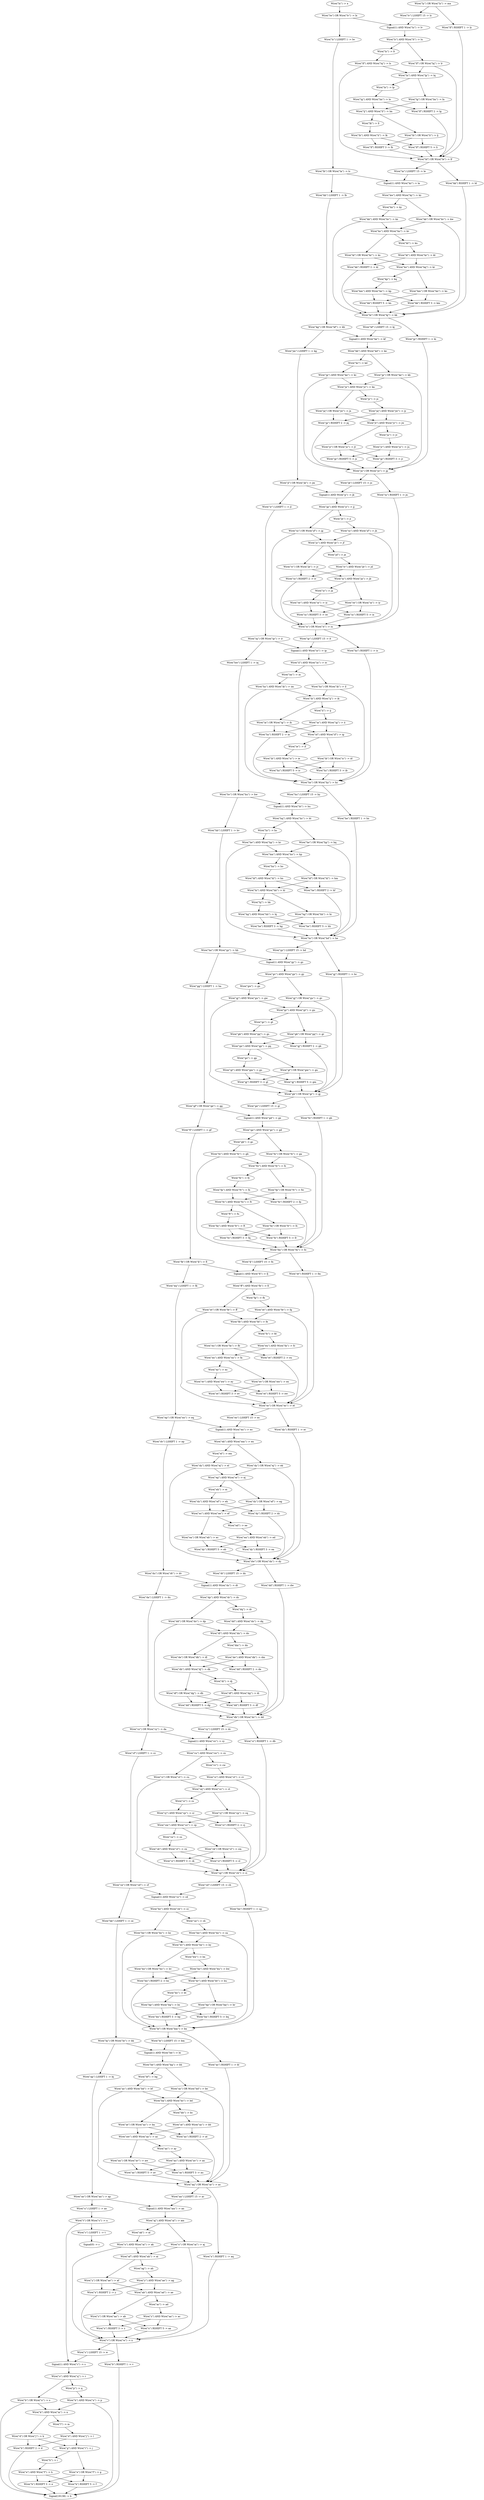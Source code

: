 digraph Board {
    Nfy[label="Wire(\"fx\") -> fy"];
    Nau[label="Wire(\"as\") RSHIFT 3 -> au"];
    Nlf[label="Wire(\"ld\") OR Wire(\"le\") -> lf"];
    Ny[label="Wire(\"x\") RSHIFT 2 -> y"];
    Nko[label="Wire(\"km\") OR Wire(\"kn\") -> ko"];
    Nw[label="Wire(\"s\") LSHIFT 15 -> w"];
    Ndk[label="Wire(\"dh\") AND Wire(\"dj\") -> dk"];
    Nkl[label="Wire(\"kk\") RSHIFT 2 -> kl"];
    Nlw[label="Wire(\"lc\") LSHIFT 1 -> lw"];
    Nct[label="Wire(\"cq\") AND Wire(\"cs\") -> ct"];
    Nfv[label="Wire(\"fs\") AND Wire(\"fu\") -> fv"];
    Nir[label="Wire(\"iq\") OR Wire(\"ip\") -> ir"];
    Nff[label="Wire(\"et\") OR Wire(\"fe\") -> ff"];
    Nd[label="Wire(\"b\") RSHIFT 2 -> d"];
    Nma[label="Wire(\"ly\") OR Wire(\"lz\") -> ma"];
    Np[label="Wire(\"b\") AND Wire(\"n\") -> p"];
    Ndf[label="Wire(\"dd\") RSHIFT 3 -> df"];
    Nhw[label="Wire(\"hv\") OR Wire(\"hu\") -> hw"];
    Nc[label="Signal(0) -> c"];
    Ncs[label="Wire(\"cr\") -> cs"];
    New[label="Wire(\"et\") RSHIFT 5 -> ew"];
    Ncm[label="Wire(\"ck\") OR Wire(\"cl\") -> cm"];
    Nhb[label="Wire(\"ha\") OR Wire(\"gz\") -> hb"];
    Nez[label="Wire(\"ey\") -> ez"];
    Nfs[label="Wire(\"fq\") OR Wire(\"fr\") -> fs"];
    Ngy[label="Wire(\"gv\") AND Wire(\"gx\") -> gy"];
    Ng[label="Wire(\"e\") OR Wire(\"f\") -> g"];
    Njj[label="Wire(\"jg\") AND Wire(\"ji\") -> jj"];
    Nll[label="Wire(\"lk\") -> ll"];
    Ndz[label="Wire(\"dy\") RSHIFT 2 -> dz"];
    Nai[label="Wire(\"af\") AND Wire(\"ah\") -> ai"];
    Nz[label="Wire(\"x\") RSHIFT 3 -> z"];
    Nbj[label="Wire(\"ap\") LSHIFT 1 -> bj"];
    Njf[label="Wire(\"jc\") AND Wire(\"je\") -> jf"];
    Nlq[label="Wire(\"ln\") AND Wire(\"lp\") -> lq"];
    Njq[label="Wire(\"jp\") RSHIFT 2 -> jq"];
    Nld[label="Wire(\"kk\") RSHIFT 1 -> ld"];
    Nbt[label="Wire(\"bs\") -> bt"];
    Nig[label="Wire(\"id\") AND Wire(\"if\") -> ig"];
    Nkt[label="Wire(\"kl\") AND Wire(\"kr\") -> kt"];
    Niv[label="Wire(\"iu\") RSHIFT 2 -> iv"];
    Ncg[label="Wire(\"bn\") RSHIFT 1 -> cg"];
    Ndy[label="Wire(\"dw\") OR Wire(\"dx\") -> dy"];
    Nkx[label="Wire(\"kk\") AND Wire(\"kv\") -> kx"];
    Naq[label="Wire(\"x\") RSHIFT 1 -> aq"];
    Njb[label="Wire(\"iy\") AND Wire(\"ja\") -> jb"];
    Nad[label="Wire(\"ac\") -> ad"];
    Njr[label="Wire(\"jp\") RSHIFT 3 -> jr"];
    Nfe[label="Wire(\"fb\") AND Wire(\"fd\") -> fe"];
    Ndr[label="Wire(\"dq\") -> dr"];
    Ngm[label="Wire(\"gj\") RSHIFT 5 -> gm"];
    Nx[label="Wire(\"v\") OR Wire(\"w\") -> x"];
    Nfw[label="Wire(\"fp\") OR Wire(\"fv\") -> fw"];
    Nam[label="Wire(\"aj\") AND Wire(\"al\") -> am"];
    Nhp[label="Wire(\"hm\") AND Wire(\"ho\") -> hp"];
    Ncy[label="Signal(1) AND Wire(\"cx\") -> cy"];
    Nho[label="Wire(\"hn\") -> ho"];
    Ngn[label="Wire(\"gl\") OR Wire(\"gm\") -> gn"];
    Neq[label="Wire(\"ep\") OR Wire(\"eo\") -> eq"];
    Neg[label="Wire(\"dz\") OR Wire(\"ef\") -> eg"];
    Nis[label="Wire(\"hz\") RSHIFT 1 -> is"];
    Nhy[label="Wire(\"hu\") LSHIFT 15 -> hy"];
    Nfd[label="Wire(\"fc\") -> fd"];
    Nli[label="Wire(\"lf\") RSHIFT 5 -> li"];
    Nas[label="Wire(\"aq\") OR Wire(\"ar\") -> as"];
    Nhr[label="Wire(\"he\") AND Wire(\"hp\") -> hr"];
    Ndw[label="Wire(\"dd\") RSHIFT 1 -> dw"];
    Nii[label="Wire(\"ia\") AND Wire(\"ig\") -> ii"];
    Nev[label="Wire(\"et\") RSHIFT 3 -> ev"];
    Nan[label="Signal(1) AND Wire(\"am\") -> an"];
    Ngd[label="Wire(\"ga\") AND Wire(\"gc\") -> gd"];
    Ngr[label="Wire(\"gk\") OR Wire(\"gq\") -> gr"];
    Nka[label="Wire(\"jx\") AND Wire(\"jz\") -> ka"];
    Nal[label="Wire(\"ak\") -> al"];
    Ngl[label="Wire(\"gj\") RSHIFT 3 -> gl"];
    Nim[label="Wire(\"hz\") AND Wire(\"ik\") -> im"];
    Nhx[label="Wire(\"he\") RSHIFT 1 -> hx"];
    Nky[label="Wire(\"kx\") -> ky"];
    Nks[label="Wire(\"kl\") OR Wire(\"kr\") -> ks"];
    Nbb[label="Wire(\"at\") AND Wire(\"az\") -> bb"];
    Nk[label="Wire(\"d\") OR Wire(\"j\") -> k"];
    Ncc[label="Wire(\"bz\") AND Wire(\"cb\") -> cc"];
    Nhh[label="Wire(\"he\") RSHIFT 5 -> hh"];
    Naa[label="Wire(\"x\") RSHIFT 5 -> aa"];
    Ngh[label="Wire(\"fo\") RSHIFT 1 -> gh"];
    Njv[label="Wire(\"ju\") -> jv"];
    Ngb[label="Wire(\"fo\") AND Wire(\"fz\") -> gb"];
    Nem[label="Wire(\"el\") -> em"];
    Nkg[label="Wire(\"jm\") LSHIFT 1 -> kg"];
    Nbx[label="Wire(\"bw\") -> bx"];
    Nia[label="Wire(\"hz\") RSHIFT 2 -> ia"];
    Ngs[label="Wire(\"gk\") AND Wire(\"gq\") -> gs"];
    Ned[label="Wire(\"ea\") AND Wire(\"eb\") -> ed"];
    Nej[label="Wire(\"eg\") AND Wire(\"ei\") -> ej"];
    Ngo[label="Wire(\"gl\") AND Wire(\"gm\") -> go"];
    Nei[label="Wire(\"eh\") -> ei"];
    Nhz[label="Wire(\"hx\") OR Wire(\"hy\") -> hz"];
    Nhi[label="Wire(\"hg\") OR Wire(\"hh\") -> hi"];
    Ngx[label="Wire(\"gw\") -> gx"];
    Ngw[label="Wire(\"gj\") AND Wire(\"gu\") -> gw"];
    Njw[label="Wire(\"jt\") AND Wire(\"jv\") -> jw"];
    Nip[label="Signal(1) AND Wire(\"io\") -> ip"];
    Ngc[label="Wire(\"gb\") -> gc"];
    Nit[label="Wire(\"ip\") LSHIFT 15 -> it"];
    Nid[label="Wire(\"ib\") OR Wire(\"ic\") -> id"];
    Nif[label="Wire(\"ie\") -> if"];
    Nie[label="Wire(\"ib\") AND Wire(\"ic\") -> ie"];
    Nfg[label="Wire(\"et\") AND Wire(\"fe\") -> fg"];
    Nf[label="Wire(\"b\") RSHIFT 5 -> f"];
    Nke[label="Wire(\"kb\") AND Wire(\"kd\") -> ke"];
    Nby[label="Wire(\"bv\") AND Wire(\"bx\") -> by"];
    Nlt[label="Wire(\"ls\") -> lt"];
    Nkq[label="Wire(\"kp\") -> kq"];
    Nfr[label="Wire(\"fo\") RSHIFT 5 -> fr"];
    Ndu[label="Wire(\"da\") LSHIFT 1 -> du"];
    Ngv[label="Wire(\"gj\") OR Wire(\"gu\") -> gv"];
    Nhk[label="Wire(\"hj\") -> hk"];
    Ndo[label="Wire(\"dl\") AND Wire(\"dn\") -> do"];
    Nlj[label="Wire(\"lh\") OR Wire(\"li\") -> lj"];
    Nhs[label="Wire(\"hr\") -> hs"];
    Njl[label="Wire(\"ir\") LSHIFT 1 -> jl"];
    Nlh[label="Wire(\"lf\") RSHIFT 3 -> lh"];
    Nlv[label="Signal(1) AND Wire(\"lu\") -> lv"];
    Nag[label="Wire(\"y\") AND Wire(\"ae\") -> ag"];
    Nb[label="Signal(19138) -> b"];
    Nlb[label="Wire(\"kh\") LSHIFT 1 -> lb"];
    Nge[label="Signal(1) AND Wire(\"gd\") -> ge"];
    Ndi[label="Wire(\"df\") AND Wire(\"dg\") -> di"];
    Ncz[label="Wire(\"cf\") LSHIFT 1 -> cz"];
    Nax[label="Wire(\"au\") AND Wire(\"av\") -> ax"];
    Nls[label="Wire(\"lf\") AND Wire(\"lq\") -> ls"];
    Niy[label="Wire(\"iw\") OR Wire(\"ix\") -> iy"];
    Ngp[label="Wire(\"go\") -> gp"];
    Nda[label="Wire(\"cz\") OR Wire(\"cy\") -> da"];
    Ncl[label="Wire(\"ci\") RSHIFT 5 -> cl"];
    Nl[label="Wire(\"d\") AND Wire(\"j\") -> l"];
    Nex[label="Wire(\"ev\") OR Wire(\"ew\") -> ex"];
    Ncx[label="Wire(\"cu\") AND Wire(\"cw\") -> cx"];
    Nkh[label="Wire(\"kg\") OR Wire(\"kf\") -> kh"];
    Nab[label="Wire(\"z\") OR Wire(\"aa\") -> ab"];
    Ndg[label="Wire(\"dd\") RSHIFT 5 -> dg"];
    Nib[label="Wire(\"hz\") RSHIFT 3 -> ib"];
    Nfc[label="Wire(\"eu\") AND Wire(\"fa\") -> fc"];
    Nce[label="Wire(\"bk\") LSHIFT 1 -> ce"];
    Ndj[label="Wire(\"di\") -> dj"];
    Nga[label="Wire(\"fo\") OR Wire(\"fz\") -> ga"];
    Nju[label="Wire(\"jr\") AND Wire(\"js\") -> ju"];
    Nfi[label="Wire(\"ff\") AND Wire(\"fh\") -> fi"];
    Nft[label="Wire(\"fq\") AND Wire(\"fr\") -> ft"];
    Ngq[label="Wire(\"gn\") AND Wire(\"gp\") -> gq"];
    Nbv[label="Wire(\"bo\") OR Wire(\"bu\") -> bv"];
    Nln[label="Wire(\"lg\") OR Wire(\"lm\") -> ln"];
    Neh[label="Wire(\"dz\") AND Wire(\"ef\") -> eh"];
    Nkm[label="Wire(\"kk\") RSHIFT 3 -> km"];
    Neu[label="Wire(\"et\") RSHIFT 2 -> eu"];
    Ndn[label="Wire(\"dm\") -> dn"];
    Nhd[label="Wire(\"gz\") LSHIFT 15 -> hd"];
    Nbd[label="Wire(\"ba\") AND Wire(\"bc\") -> bd"];
    Nla[label="Signal(1) AND Wire(\"kz\") -> la"];
    Nes[label="Wire(\"eo\") LSHIFT 15 -> es"];
    Ndh[label="Wire(\"df\") OR Wire(\"dg\") -> dh"];
    Nbk[label="Wire(\"bj\") OR Wire(\"bi\") -> bk"];
    Nix[label="Wire(\"iu\") RSHIFT 5 -> ix"];
    Nhl[label="Wire(\"hi\") AND Wire(\"hk\") -> hl"];
    Nfh[label="Wire(\"fg\") -> fh"];
    Nhc[label="Wire(\"gj\") RSHIFT 1 -> hc"];
    Nbp[label="Wire(\"bn\") RSHIFT 3 -> bp"];
    Nik[label="Wire(\"ih\") AND Wire(\"ij\") -> ik"];
    Ngi[label="Wire(\"ge\") LSHIFT 15 -> gi"];
    Nkp[label="Wire(\"km\") AND Wire(\"kn\") -> kp"];
    Nhg[label="Wire(\"he\") RSHIFT 3 -> hg"];
    Nee[label="Wire(\"ed\") -> ee"];
    Nav[label="Wire(\"as\") RSHIFT 5 -> av"];
    Nj[label="Wire(\"g\") AND Wire(\"i\") -> j"];
    Nlx[label="Wire(\"lw\") OR Wire(\"lv\") -> lx"];
    Ndp[label="Wire(\"dd\") OR Wire(\"do\") -> dp"];
    Nhf[label="Wire(\"he\") RSHIFT 2 -> hf"];
    Nlr[label="Wire(\"lf\") OR Wire(\"lq\") -> lr"];
    No[label="Wire(\"b\") OR Wire(\"n\") -> o"];
    Nku[label="Wire(\"kt\") -> ku"];
    Nel[label="Wire(\"dy\") AND Wire(\"ej\") -> el"];
    Ngu[label="Wire(\"gr\") AND Wire(\"gt\") -> gu"];
    Ndx[label="Wire(\"dt\") LSHIFT 15 -> dx"];
    Nkz[label="Wire(\"kw\") AND Wire(\"ky\") -> kz"];
    Nar[label="Wire(\"an\") LSHIFT 15 -> ar"];
    Nio[label="Wire(\"il\") AND Wire(\"in\") -> io"];
    Nih[label="Wire(\"ia\") OR Wire(\"ig\") -> ih"];
    Ncj[label="Wire(\"ci\") RSHIFT 2 -> cj"];
    Nfm[label="Wire(\"et\") RSHIFT 1 -> fm"];
    Nkk[label="Wire(\"ki\") OR Wire(\"kj\") -> kk"];
    Nm[label="Wire(\"l\") -> m"];
    Nhm[label="Wire(\"hf\") OR Wire(\"hl\") -> hm"];
    Ncq[label="Wire(\"cj\") OR Wire(\"cp\") -> cq"];
    Ncp[label="Wire(\"cm\") AND Wire(\"co\") -> cp"];
    Ne[label="Wire(\"b\") RSHIFT 3 -> e"];
    Ndc[label="Wire(\"cy\") LSHIFT 15 -> dc"];
    Njk[label="Signal(1) AND Wire(\"jj\") -> jk"];
    Nbf[label="Wire(\"as\") AND Wire(\"bd\") -> bf"];
    Niu[label="Wire(\"is\") OR Wire(\"it\") -> iu"];
    Naj[label="Wire(\"x\") OR Wire(\"ai\") -> aj"];
    Nh[label="Wire(\"e\") AND Wire(\"f\") -> h"];
    Nek[label="Wire(\"dy\") OR Wire(\"ej\") -> ek"];
    Nfn[label="Wire(\"fj\") LSHIFT 15 -> fn"];
    Ndt[label="Signal(1) AND Wire(\"ds\") -> dt"];
    Nfl[label="Wire(\"fk\") OR Wire(\"fj\") -> fl"];
    Nao[label="Wire(\"u\") LSHIFT 1 -> ao"];
    Nci[label="Wire(\"cg\") OR Wire(\"ch\") -> ci"];
    Ncb[label="Wire(\"ca\") -> cb"];
    Njn[label="Wire(\"iu\") RSHIFT 1 -> jn"];
    Nkd[label="Wire(\"kc\") -> kd"];
    Nbz[label="Wire(\"bn\") OR Wire(\"by\") -> bz"];
    Nbc[label="Wire(\"bb\") -> bc"];
    Ndv[label="Wire(\"du\") OR Wire(\"dt\") -> dv"];
    Ncu[label="Wire(\"ci\") OR Wire(\"ct\") -> cu"];
    Nht[label="Wire(\"hq\") AND Wire(\"hs\") -> ht"];
    Njp[label="Wire(\"jn\") OR Wire(\"jo\") -> jp"];
    Nbs[label="Wire(\"bp\") AND Wire(\"bq\") -> bs"];
    Nbm[label="Wire(\"bi\") LSHIFT 15 -> bm"];
    Ncr[label="Wire(\"cj\") AND Wire(\"cp\") -> cr"];
    Nco[label="Wire(\"cn\") -> co"];
    Nlk[label="Wire(\"lh\") AND Wire(\"li\") -> lk"];
    Nhj[label="Wire(\"hg\") AND Wire(\"hh\") -> hj"];
    Nkc[label="Wire(\"jp\") AND Wire(\"ka\") -> kc"];
    Nlo[label="Wire(\"lg\") AND Wire(\"lm\") -> lo"];
    Njs[label="Wire(\"jp\") RSHIFT 5 -> js"];
    Njy[label="Wire(\"jq\") AND Wire(\"jw\") -> jy"];
    Nay[label="Wire(\"ax\") -> ay"];
    Nbu[label="Wire(\"br\") AND Wire(\"bt\") -> bu"];
    Ni[label="Wire(\"h\") -> i"];
    Nak[label="Wire(\"x\") AND Wire(\"ai\") -> ak"];
    Njm[label="Wire(\"jl\") OR Wire(\"jk\") -> jm"];
    Nbw[label="Wire(\"bo\") AND Wire(\"bu\") -> bw"];
    Net[label="Wire(\"er\") OR Wire(\"es\") -> et"];
    Nja[label="Wire(\"iz\") -> ja"];
    Nbq[label="Wire(\"bn\") RSHIFT 5 -> bq"];
    Nap[label="Wire(\"ao\") OR Wire(\"an\") -> ap"];
    Nkw[label="Wire(\"kk\") OR Wire(\"kv\") -> kw"];
    Ney[label="Wire(\"ev\") AND Wire(\"ew\") -> ey"];
    Ncw[label="Wire(\"cv\") -> cw"];
    Nbg[label="Wire(\"bf\") -> bg"];
    Niw[label="Wire(\"iu\") RSHIFT 3 -> iw"];
    Nu[label="Wire(\"t\") OR Wire(\"s\") -> u"];
    Ns[label="Signal(1) AND Wire(\"r\") -> s"];
    Ngj[label="Wire(\"gh\") OR Wire(\"gi\") -> gj"];
    Nr[label="Wire(\"o\") AND Wire(\"q\") -> r"];
    Nhq[label="Wire(\"he\") OR Wire(\"hp\") -> hq"];
    Ner[label="Wire(\"dy\") RSHIFT 1 -> er"];
    Nkb[label="Wire(\"jp\") OR Wire(\"ka\") -> kb"];
    Nfk[label="Wire(\"eq\") LSHIFT 1 -> fk"];
    Nbr[label="Wire(\"bp\") OR Wire(\"bq\") -> br"];
    Njg[label="Wire(\"iu\") OR Wire(\"jf\") -> jg"];
    Nlu[label="Wire(\"lr\") AND Wire(\"lt\") -> lu"];
    Nfj[label="Signal(1) AND Wire(\"fi\") -> fj"];
    Nlg[label="Wire(\"lf\") RSHIFT 2 -> lg"];
    Neo[label="Signal(1) AND Wire(\"en\") -> eo"];
    Nfx[label="Wire(\"fp\") AND Wire(\"fv\") -> fx"];
    Niq[label="Wire(\"hw\") LSHIFT 1 -> iq"];
    Ngz[label="Signal(1) AND Wire(\"gy\") -> gz"];
    Nly[label="Wire(\"lf\") RSHIFT 1 -> ly"];
    Nle[label="Wire(\"la\") LSHIFT 15 -> le"];
    Nn[label="Wire(\"k\") AND Wire(\"m\") -> n"];
    Na[label="Wire(\"lx\") -> a"];
    Nij[label="Wire(\"ii\") -> ij"];
    Nch[label="Wire(\"cd\") LSHIFT 15 -> ch"];
    Nbi[label="Signal(1) AND Wire(\"bh\") -> bi"];
    Nfb[label="Wire(\"eu\") OR Wire(\"fa\") -> fb"];
    Nae[label="Wire(\"ab\") AND Wire(\"ad\") -> ae"];
    Nfa[label="Wire(\"ex\") AND Wire(\"ez\") -> fa"];
    Nlz[label="Wire(\"lv\") LSHIFT 15 -> lz"];
    Njx[label="Wire(\"jq\") OR Wire(\"jw\") -> jx"];
    Nfo[label="Wire(\"fm\") OR Wire(\"fn\") -> fo"];
    Ndm[label="Wire(\"de\") AND Wire(\"dk\") -> dm"];
    Njo[label="Wire(\"jk\") LSHIFT 15 -> jo"];
    Nhe[label="Wire(\"hc\") OR Wire(\"hd\") -> he"];
    Ngg[label="Wire(\"gf\") OR Wire(\"ge\") -> gg"];
    Njt[label="Wire(\"jr\") OR Wire(\"js\") -> jt"];
    Nkv[label="Wire(\"ks\") AND Wire(\"ku\") -> kv"];
    Nhu[label="Signal(1) AND Wire(\"ht\") -> hu"];
    Nt[label="Wire(\"c\") LSHIFT 1 -> t"];
    Nea[label="Wire(\"dy\") RSHIFT 3 -> ea"];
    Nbe[label="Wire(\"as\") OR Wire(\"bd\") -> be"];
    Nha[label="Wire(\"gg\") LSHIFT 1 -> ha"];
    Nfq[label="Wire(\"fo\") RSHIFT 3 -> fq"];
    Nds[label="Wire(\"dp\") AND Wire(\"dr\") -> ds"];
    Ncv[label="Wire(\"ci\") AND Wire(\"ct\") -> cv"];
    Nba[label="Wire(\"at\") OR Wire(\"az\") -> ba"];
    Nef[label="Wire(\"ec\") AND Wire(\"ee\") -> ef"];
    Nbl[label="Wire(\"as\") RSHIFT 1 -> bl"];
    Nkr[label="Wire(\"ko\") AND Wire(\"kq\") -> kr"];
    Ndb[label="Wire(\"ci\") RSHIFT 1 -> db"];
    Nic[label="Wire(\"hz\") RSHIFT 5 -> ic"];
    Ndd[label="Wire(\"db\") OR Wire(\"dc\") -> dd"];
    Nfz[label="Wire(\"fw\") AND Wire(\"fy\") -> fz"];
    Ngt[label="Wire(\"gs\") -> gt"];
    Nv[label="Wire(\"b\") RSHIFT 1 -> v"];
    Nfu[label="Wire(\"ft\") -> fu"];
    Njz[label="Wire(\"jy\") -> jz"];
    Nca[label="Wire(\"bn\") AND Wire(\"by\") -> ca"];
    Nki[label="Wire(\"jp\") RSHIFT 1 -> ki"];
    Nkj[label="Wire(\"kf\") LSHIFT 15 -> kj"];
    Niz[label="Wire(\"iw\") AND Wire(\"ix\") -> iz"];
    Nbh[label="Wire(\"be\") AND Wire(\"bg\") -> bh"];
    Nhv[label="Wire(\"hb\") LSHIFT 1 -> hv"];
    Nen[label="Wire(\"ek\") AND Wire(\"em\") -> en"];
    Nhn[label="Wire(\"hf\") AND Wire(\"hl\") -> hn"];
    Ncf[label="Wire(\"ce\") OR Wire(\"cd\") -> cf"];
    Njh[label="Wire(\"iu\") AND Wire(\"jf\") -> jh"];
    Nji[label="Wire(\"jh\") -> ji"];
    Nac[label="Wire(\"z\") AND Wire(\"aa\") -> ac"];
    Nat[label="Wire(\"as\") RSHIFT 2 -> at"];
    Ncn[label="Wire(\"ck\") AND Wire(\"cl\") -> cn"];
    Ndq[label="Wire(\"dd\") AND Wire(\"do\") -> dq"];
    Nin[label="Wire(\"im\") -> in"];
    Nje[label="Wire(\"jd\") -> je"];
    Nlm[label="Wire(\"lj\") AND Wire(\"ll\") -> lm"];
    Naf[label="Wire(\"y\") OR Wire(\"ae\") -> af"];
    Nfp[label="Wire(\"fo\") RSHIFT 2 -> fp"];
    Nbn[label="Wire(\"bl\") OR Wire(\"bm\") -> bn"];
    Nbo[label="Wire(\"bn\") RSHIFT 2 -> bo"];
    Ngk[label="Wire(\"gj\") RSHIFT 2 -> gk"];
    Nq[label="Wire(\"p\") -> q"];
    Nlp[label="Wire(\"lo\") -> lp"];
    Nah[label="Wire(\"ag\") -> ah"];
    Neb[label="Wire(\"dy\") RSHIFT 5 -> eb"];
    Nkf[label="Signal(1) AND Wire(\"ke\") -> kf"];
    Ncd[label="Signal(1) AND Wire(\"cc\") -> cd"];
    Naz[label="Wire(\"aw\") AND Wire(\"ay\") -> az"];
    Ngf[label="Wire(\"fl\") LSHIFT 1 -> gf"];
    Nil[label="Wire(\"hz\") OR Wire(\"ik\") -> il"];
    Nck[label="Wire(\"ci\") RSHIFT 3 -> ck"];
    Naw[label="Wire(\"au\") OR Wire(\"av\") -> aw"];
    Ndl[label="Wire(\"de\") OR Wire(\"dk\") -> dl"];
    Nec[label="Wire(\"ea\") OR Wire(\"eb\") -> ec"];
    Njd[label="Wire(\"iv\") AND Wire(\"jb\") -> jd"];
    Nep[label="Wire(\"dv\") LSHIFT 1 -> ep"];
    Njc[label="Wire(\"iv\") OR Wire(\"jb\") -> jc"];
    Nde[label="Wire(\"dd\") RSHIFT 2 -> de"];
    Nkn[label="Wire(\"kk\") RSHIFT 5 -> kn"];
    Nlc[label="Wire(\"lb\") OR Wire(\"la\") -> lc"];
    Nfy -> Nfx[label=""];
    Nau -> Nas[label=""];
    Nlf -> Nld[label=""];
    Nlf -> Nle[label=""];
    Ny -> Nx[label=""];
    Nko -> Nkm[label=""];
    Nko -> Nkn[label=""];
    Nw -> Ns[label=""];
    Ndk -> Ndh[label=""];
    Ndk -> Ndj[label=""];
    Nkl -> Nkk[label=""];
    Nlw -> Nlc[label=""];
    Nct -> Ncq[label=""];
    Nct -> Ncs[label=""];
    Nfv -> Nfs[label=""];
    Nfv -> Nfu[label=""];
    Nir -> Niq[label=""];
    Nir -> Nip[label=""];
    Nff -> Net[label=""];
    Nff -> Nfe[label=""];
    Nd -> Nb[label=""];
    Nma -> Nly[label=""];
    Nma -> Nlz[label=""];
    Np -> Nb[label=""];
    Np -> Nn[label=""];
    Ndf -> Ndd[label=""];
    Nhw -> Nhv[label=""];
    Nhw -> Nhu[label=""];
    Ncs -> Ncr[label=""];
    New -> Net[label=""];
    Ncm -> Nck[label=""];
    Ncm -> Ncl[label=""];
    Nhb -> Nha[label=""];
    Nhb -> Ngz[label=""];
    Nez -> Ney[label=""];
    Nfs -> Nfq[label=""];
    Nfs -> Nfr[label=""];
    Ngy -> Ngv[label=""];
    Ngy -> Ngx[label=""];
    Ng -> Ne[label=""];
    Ng -> Nf[label=""];
    Njj -> Njg[label=""];
    Njj -> Nji[label=""];
    Nll -> Nlk[label=""];
    Ndz -> Ndy[label=""];
    Nai -> Naf[label=""];
    Nai -> Nah[label=""];
    Nz -> Nx[label=""];
    Nbj -> Nap[label=""];
    Njf -> Njc[label=""];
    Njf -> Nje[label=""];
    Nlq -> Nln[label=""];
    Nlq -> Nlp[label=""];
    Njq -> Njp[label=""];
    Nld -> Nkk[label=""];
    Nbt -> Nbs[label=""];
    Nig -> Nid[label=""];
    Nig -> Nif[label=""];
    Nkt -> Nkl[label=""];
    Nkt -> Nkr[label=""];
    Niv -> Niu[label=""];
    Ncg -> Nbn[label=""];
    Ndy -> Ndw[label=""];
    Ndy -> Ndx[label=""];
    Nkx -> Nkk[label=""];
    Nkx -> Nkv[label=""];
    Naq -> Nx[label=""];
    Njb -> Niy[label=""];
    Njb -> Nja[label=""];
    Nad -> Nac[label=""];
    Njr -> Njp[label=""];
    Nfe -> Nfb[label=""];
    Nfe -> Nfd[label=""];
    Ndr -> Ndq[label=""];
    Ngm -> Ngj[label=""];
    Nx -> Nv[label=""];
    Nx -> Nw[label=""];
    Nfw -> Nfp[label=""];
    Nfw -> Nfv[label=""];
    Nam -> Naj[label=""];
    Nam -> Nal[label=""];
    Nhp -> Nhm[label=""];
    Nhp -> Nho[label=""];
    Ncy -> Ncx[label=""];
    Nho -> Nhn[label=""];
    Ngn -> Ngl[label=""];
    Ngn -> Ngm[label=""];
    Neq -> Nep[label=""];
    Neq -> Neo[label=""];
    Neg -> Ndz[label=""];
    Neg -> Nef[label=""];
    Nis -> Nhz[label=""];
    Nhy -> Nhu[label=""];
    Nfd -> Nfc[label=""];
    Nli -> Nlf[label=""];
    Nas -> Naq[label=""];
    Nas -> Nar[label=""];
    Nhr -> Nhe[label=""];
    Nhr -> Nhp[label=""];
    Ndw -> Ndd[label=""];
    Nii -> Nia[label=""];
    Nii -> Nig[label=""];
    Nev -> Net[label=""];
    Nan -> Nam[label=""];
    Ngd -> Nga[label=""];
    Ngd -> Ngc[label=""];
    Ngr -> Ngk[label=""];
    Ngr -> Ngq[label=""];
    Nka -> Njx[label=""];
    Nka -> Njz[label=""];
    Nal -> Nak[label=""];
    Ngl -> Ngj[label=""];
    Nim -> Nhz[label=""];
    Nim -> Nik[label=""];
    Nhx -> Nhe[label=""];
    Nky -> Nkx[label=""];
    Nks -> Nkl[label=""];
    Nks -> Nkr[label=""];
    Nbb -> Nat[label=""];
    Nbb -> Naz[label=""];
    Nk -> Nd[label=""];
    Nk -> Nj[label=""];
    Ncc -> Nbz[label=""];
    Ncc -> Ncb[label=""];
    Nhh -> Nhe[label=""];
    Naa -> Nx[label=""];
    Ngh -> Nfo[label=""];
    Njv -> Nju[label=""];
    Ngb -> Nfo[label=""];
    Ngb -> Nfz[label=""];
    Nem -> Nel[label=""];
    Nkg -> Njm[label=""];
    Nbx -> Nbw[label=""];
    Nia -> Nhz[label=""];
    Ngs -> Ngk[label=""];
    Ngs -> Ngq[label=""];
    Ned -> Nea[label=""];
    Ned -> Neb[label=""];
    Nej -> Neg[label=""];
    Nej -> Nei[label=""];
    Ngo -> Ngl[label=""];
    Ngo -> Ngm[label=""];
    Nei -> Neh[label=""];
    Nhz -> Nhx[label=""];
    Nhz -> Nhy[label=""];
    Nhi -> Nhg[label=""];
    Nhi -> Nhh[label=""];
    Ngx -> Ngw[label=""];
    Ngw -> Ngj[label=""];
    Ngw -> Ngu[label=""];
    Njw -> Njt[label=""];
    Njw -> Njv[label=""];
    Nip -> Nio[label=""];
    Ngc -> Ngb[label=""];
    Nit -> Nip[label=""];
    Nid -> Nib[label=""];
    Nid -> Nic[label=""];
    Nif -> Nie[label=""];
    Nie -> Nib[label=""];
    Nie -> Nic[label=""];
    Nfg -> Net[label=""];
    Nfg -> Nfe[label=""];
    Nf -> Nb[label=""];
    Nke -> Nkb[label=""];
    Nke -> Nkd[label=""];
    Nby -> Nbv[label=""];
    Nby -> Nbx[label=""];
    Nlt -> Nls[label=""];
    Nkq -> Nkp[label=""];
    Nfr -> Nfo[label=""];
    Ndu -> Nda[label=""];
    Ngv -> Ngj[label=""];
    Ngv -> Ngu[label=""];
    Nhk -> Nhj[label=""];
    Ndo -> Ndl[label=""];
    Ndo -> Ndn[label=""];
    Nlj -> Nlh[label=""];
    Nlj -> Nli[label=""];
    Nhs -> Nhr[label=""];
    Njl -> Nir[label=""];
    Nlh -> Nlf[label=""];
    Nlv -> Nlu[label=""];
    Nag -> Ny[label=""];
    Nag -> Nae[label=""];
    Nlb -> Nkh[label=""];
    Nge -> Ngd[label=""];
    Ndi -> Ndf[label=""];
    Ndi -> Ndg[label=""];
    Ncz -> Ncf[label=""];
    Nax -> Nau[label=""];
    Nax -> Nav[label=""];
    Nls -> Nlf[label=""];
    Nls -> Nlq[label=""];
    Niy -> Niw[label=""];
    Niy -> Nix[label=""];
    Ngp -> Ngo[label=""];
    Nda -> Ncz[label=""];
    Nda -> Ncy[label=""];
    Ncl -> Nci[label=""];
    Nl -> Nd[label=""];
    Nl -> Nj[label=""];
    Nex -> Nev[label=""];
    Nex -> New[label=""];
    Ncx -> Ncu[label=""];
    Ncx -> Ncw[label=""];
    Nkh -> Nkg[label=""];
    Nkh -> Nkf[label=""];
    Nab -> Nz[label=""];
    Nab -> Naa[label=""];
    Ndg -> Ndd[label=""];
    Nib -> Nhz[label=""];
    Nfc -> Neu[label=""];
    Nfc -> Nfa[label=""];
    Nce -> Nbk[label=""];
    Ndj -> Ndi[label=""];
    Nga -> Nfo[label=""];
    Nga -> Nfz[label=""];
    Nju -> Njr[label=""];
    Nju -> Njs[label=""];
    Nfi -> Nff[label=""];
    Nfi -> Nfh[label=""];
    Nft -> Nfq[label=""];
    Nft -> Nfr[label=""];
    Ngq -> Ngn[label=""];
    Ngq -> Ngp[label=""];
    Nbv -> Nbo[label=""];
    Nbv -> Nbu[label=""];
    Nln -> Nlg[label=""];
    Nln -> Nlm[label=""];
    Neh -> Ndz[label=""];
    Neh -> Nef[label=""];
    Nkm -> Nkk[label=""];
    Neu -> Net[label=""];
    Ndn -> Ndm[label=""];
    Nhd -> Ngz[label=""];
    Nbd -> Nba[label=""];
    Nbd -> Nbc[label=""];
    Nla -> Nkz[label=""];
    Nes -> Neo[label=""];
    Ndh -> Ndf[label=""];
    Ndh -> Ndg[label=""];
    Nbk -> Nbj[label=""];
    Nbk -> Nbi[label=""];
    Nix -> Niu[label=""];
    Nhl -> Nhi[label=""];
    Nhl -> Nhk[label=""];
    Nfh -> Nfg[label=""];
    Nhc -> Ngj[label=""];
    Nbp -> Nbn[label=""];
    Nik -> Nih[label=""];
    Nik -> Nij[label=""];
    Ngi -> Nge[label=""];
    Nkp -> Nkm[label=""];
    Nkp -> Nkn[label=""];
    Nhg -> Nhe[label=""];
    Nee -> Ned[label=""];
    Nav -> Nas[label=""];
    Nj -> Ng[label=""];
    Nj -> Ni[label=""];
    Nlx -> Nlw[label=""];
    Nlx -> Nlv[label=""];
    Ndp -> Ndd[label=""];
    Ndp -> Ndo[label=""];
    Nhf -> Nhe[label=""];
    Nlr -> Nlf[label=""];
    Nlr -> Nlq[label=""];
    No -> Nb[label=""];
    No -> Nn[label=""];
    Nku -> Nkt[label=""];
    Nel -> Ndy[label=""];
    Nel -> Nej[label=""];
    Ngu -> Ngr[label=""];
    Ngu -> Ngt[label=""];
    Ndx -> Ndt[label=""];
    Nkz -> Nkw[label=""];
    Nkz -> Nky[label=""];
    Nar -> Nan[label=""];
    Nio -> Nil[label=""];
    Nio -> Nin[label=""];
    Nih -> Nia[label=""];
    Nih -> Nig[label=""];
    Ncj -> Nci[label=""];
    Nfm -> Net[label=""];
    Nkk -> Nki[label=""];
    Nkk -> Nkj[label=""];
    Nm -> Nl[label=""];
    Nhm -> Nhf[label=""];
    Nhm -> Nhl[label=""];
    Ncq -> Ncj[label=""];
    Ncq -> Ncp[label=""];
    Ncp -> Ncm[label=""];
    Ncp -> Nco[label=""];
    Ne -> Nb[label=""];
    Ndc -> Ncy[label=""];
    Njk -> Njj[label=""];
    Nbf -> Nas[label=""];
    Nbf -> Nbd[label=""];
    Niu -> Nis[label=""];
    Niu -> Nit[label=""];
    Naj -> Nx[label=""];
    Naj -> Nai[label=""];
    Nh -> Ne[label=""];
    Nh -> Nf[label=""];
    Nek -> Ndy[label=""];
    Nek -> Nej[label=""];
    Nfn -> Nfj[label=""];
    Ndt -> Nds[label=""];
    Nfl -> Nfk[label=""];
    Nfl -> Nfj[label=""];
    Nao -> Nu[label=""];
    Nci -> Ncg[label=""];
    Nci -> Nch[label=""];
    Ncb -> Nca[label=""];
    Njn -> Niu[label=""];
    Nkd -> Nkc[label=""];
    Nbz -> Nbn[label=""];
    Nbz -> Nby[label=""];
    Nbc -> Nbb[label=""];
    Ndv -> Ndu[label=""];
    Ndv -> Ndt[label=""];
    Ncu -> Nci[label=""];
    Ncu -> Nct[label=""];
    Nht -> Nhq[label=""];
    Nht -> Nhs[label=""];
    Njp -> Njn[label=""];
    Njp -> Njo[label=""];
    Nbs -> Nbp[label=""];
    Nbs -> Nbq[label=""];
    Nbm -> Nbi[label=""];
    Ncr -> Ncj[label=""];
    Ncr -> Ncp[label=""];
    Nco -> Ncn[label=""];
    Nlk -> Nlh[label=""];
    Nlk -> Nli[label=""];
    Nhj -> Nhg[label=""];
    Nhj -> Nhh[label=""];
    Nkc -> Njp[label=""];
    Nkc -> Nka[label=""];
    Nlo -> Nlg[label=""];
    Nlo -> Nlm[label=""];
    Njs -> Njp[label=""];
    Njy -> Njq[label=""];
    Njy -> Njw[label=""];
    Nay -> Nax[label=""];
    Nbu -> Nbr[label=""];
    Nbu -> Nbt[label=""];
    Ni -> Nh[label=""];
    Nak -> Nx[label=""];
    Nak -> Nai[label=""];
    Njm -> Njl[label=""];
    Njm -> Njk[label=""];
    Nbw -> Nbo[label=""];
    Nbw -> Nbu[label=""];
    Net -> Ner[label=""];
    Net -> Nes[label=""];
    Nja -> Niz[label=""];
    Nbq -> Nbn[label=""];
    Nap -> Nao[label=""];
    Nap -> Nan[label=""];
    Nkw -> Nkk[label=""];
    Nkw -> Nkv[label=""];
    Ney -> Nev[label=""];
    Ney -> New[label=""];
    Ncw -> Ncv[label=""];
    Nbg -> Nbf[label=""];
    Niw -> Niu[label=""];
    Nu -> Nt[label=""];
    Nu -> Ns[label=""];
    Ns -> Nr[label=""];
    Ngj -> Ngh[label=""];
    Ngj -> Ngi[label=""];
    Nr -> No[label=""];
    Nr -> Nq[label=""];
    Nhq -> Nhe[label=""];
    Nhq -> Nhp[label=""];
    Ner -> Ndy[label=""];
    Nkb -> Njp[label=""];
    Nkb -> Nka[label=""];
    Nfk -> Neq[label=""];
    Nbr -> Nbp[label=""];
    Nbr -> Nbq[label=""];
    Njg -> Niu[label=""];
    Njg -> Njf[label=""];
    Nlu -> Nlr[label=""];
    Nlu -> Nlt[label=""];
    Nfj -> Nfi[label=""];
    Nlg -> Nlf[label=""];
    Neo -> Nen[label=""];
    Nfx -> Nfp[label=""];
    Nfx -> Nfv[label=""];
    Niq -> Nhw[label=""];
    Ngz -> Ngy[label=""];
    Nly -> Nlf[label=""];
    Nle -> Nla[label=""];
    Nn -> Nk[label=""];
    Nn -> Nm[label=""];
    Na -> Nlx[label=""];
    Nij -> Nii[label=""];
    Nch -> Ncd[label=""];
    Nbi -> Nbh[label=""];
    Nfb -> Neu[label=""];
    Nfb -> Nfa[label=""];
    Nae -> Nab[label=""];
    Nae -> Nad[label=""];
    Nfa -> Nex[label=""];
    Nfa -> Nez[label=""];
    Nlz -> Nlv[label=""];
    Njx -> Njq[label=""];
    Njx -> Njw[label=""];
    Nfo -> Nfm[label=""];
    Nfo -> Nfn[label=""];
    Ndm -> Nde[label=""];
    Ndm -> Ndk[label=""];
    Njo -> Njk[label=""];
    Nhe -> Nhc[label=""];
    Nhe -> Nhd[label=""];
    Ngg -> Ngf[label=""];
    Ngg -> Nge[label=""];
    Njt -> Njr[label=""];
    Njt -> Njs[label=""];
    Nkv -> Nks[label=""];
    Nkv -> Nku[label=""];
    Nhu -> Nht[label=""];
    Nt -> Nc[label=""];
    Nea -> Ndy[label=""];
    Nbe -> Nas[label=""];
    Nbe -> Nbd[label=""];
    Nha -> Ngg[label=""];
    Nfq -> Nfo[label=""];
    Nds -> Ndp[label=""];
    Nds -> Ndr[label=""];
    Ncv -> Nci[label=""];
    Ncv -> Nct[label=""];
    Nba -> Nat[label=""];
    Nba -> Naz[label=""];
    Nef -> Nec[label=""];
    Nef -> Nee[label=""];
    Nbl -> Nas[label=""];
    Nkr -> Nko[label=""];
    Nkr -> Nkq[label=""];
    Ndb -> Nci[label=""];
    Nic -> Nhz[label=""];
    Ndd -> Ndb[label=""];
    Ndd -> Ndc[label=""];
    Nfz -> Nfw[label=""];
    Nfz -> Nfy[label=""];
    Ngt -> Ngs[label=""];
    Nv -> Nb[label=""];
    Nfu -> Nft[label=""];
    Njz -> Njy[label=""];
    Nca -> Nbn[label=""];
    Nca -> Nby[label=""];
    Nki -> Njp[label=""];
    Nkj -> Nkf[label=""];
    Niz -> Niw[label=""];
    Niz -> Nix[label=""];
    Nbh -> Nbe[label=""];
    Nbh -> Nbg[label=""];
    Nhv -> Nhb[label=""];
    Nen -> Nek[label=""];
    Nen -> Nem[label=""];
    Nhn -> Nhf[label=""];
    Nhn -> Nhl[label=""];
    Ncf -> Nce[label=""];
    Ncf -> Ncd[label=""];
    Njh -> Niu[label=""];
    Njh -> Njf[label=""];
    Nji -> Njh[label=""];
    Nac -> Nz[label=""];
    Nac -> Naa[label=""];
    Nat -> Nas[label=""];
    Ncn -> Nck[label=""];
    Ncn -> Ncl[label=""];
    Ndq -> Ndd[label=""];
    Ndq -> Ndo[label=""];
    Nin -> Nim[label=""];
    Nje -> Njd[label=""];
    Nlm -> Nlj[label=""];
    Nlm -> Nll[label=""];
    Naf -> Ny[label=""];
    Naf -> Nae[label=""];
    Nfp -> Nfo[label=""];
    Nbn -> Nbl[label=""];
    Nbn -> Nbm[label=""];
    Nbo -> Nbn[label=""];
    Ngk -> Ngj[label=""];
    Nq -> Np[label=""];
    Nlp -> Nlo[label=""];
    Nah -> Nag[label=""];
    Neb -> Ndy[label=""];
    Nkf -> Nke[label=""];
    Ncd -> Ncc[label=""];
    Naz -> Naw[label=""];
    Naz -> Nay[label=""];
    Ngf -> Nfl[label=""];
    Nil -> Nhz[label=""];
    Nil -> Nik[label=""];
    Nck -> Nci[label=""];
    Naw -> Nau[label=""];
    Naw -> Nav[label=""];
    Ndl -> Nde[label=""];
    Ndl -> Ndk[label=""];
    Nec -> Nea[label=""];
    Nec -> Neb[label=""];
    Njd -> Niv[label=""];
    Njd -> Njb[label=""];
    Nep -> Ndv[label=""];
    Njc -> Niv[label=""];
    Njc -> Njb[label=""];
    Nde -> Ndd[label=""];
    Nkn -> Nkk[label=""];
    Nlc -> Nlb[label=""];
    Nlc -> Nla[label=""];
}
